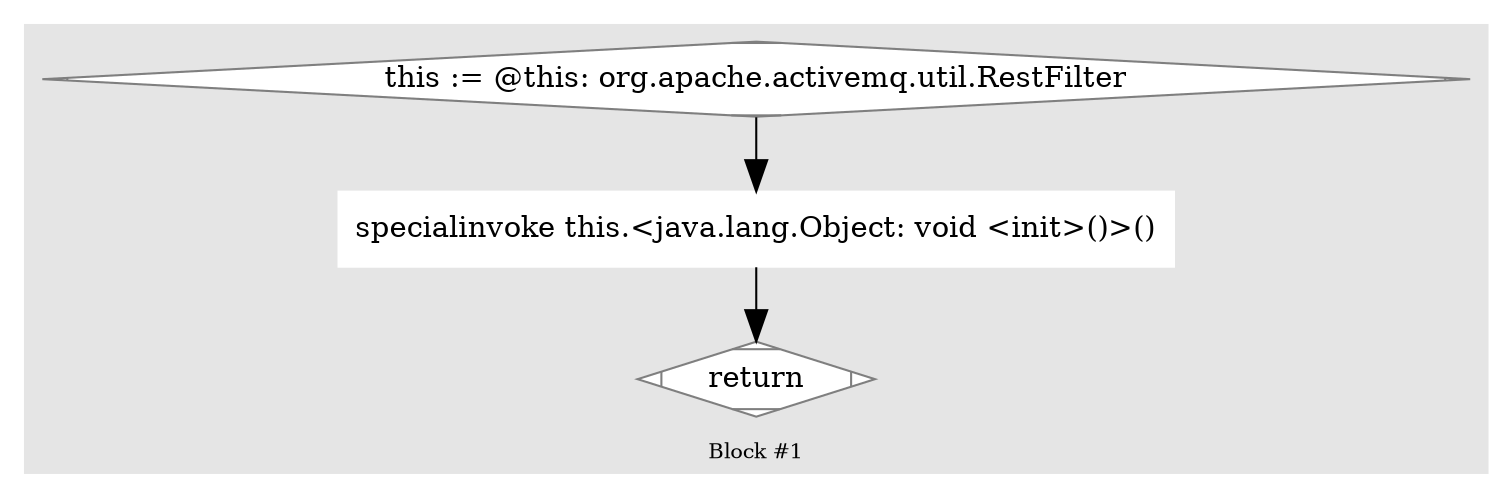 digraph G {
	compound=true
	labelloc=b
	style=filled
	color=gray90
	node [shape=box,style=filled,color=white]
	edge [fontsize=10,arrowsize=1.5,fontcolor=grey40]
	fontsize=10

//  lines [52: 52] 
	subgraph cluster_736920911 { 
		label = "Block #1"
		381708767[label="this := @this: org.apache.activemq.util.RestFilter",shape=Mdiamond,color=grey50,fillcolor=white]
		837659261[label="specialinvoke this.&lt;java.lang.Object: void &lt;init&gt;()&gt;()"]
		859236022[label="return",shape=Mdiamond,color=grey50,fillcolor=white]

		381708767 -> 837659261 -> 859236022
	}

}